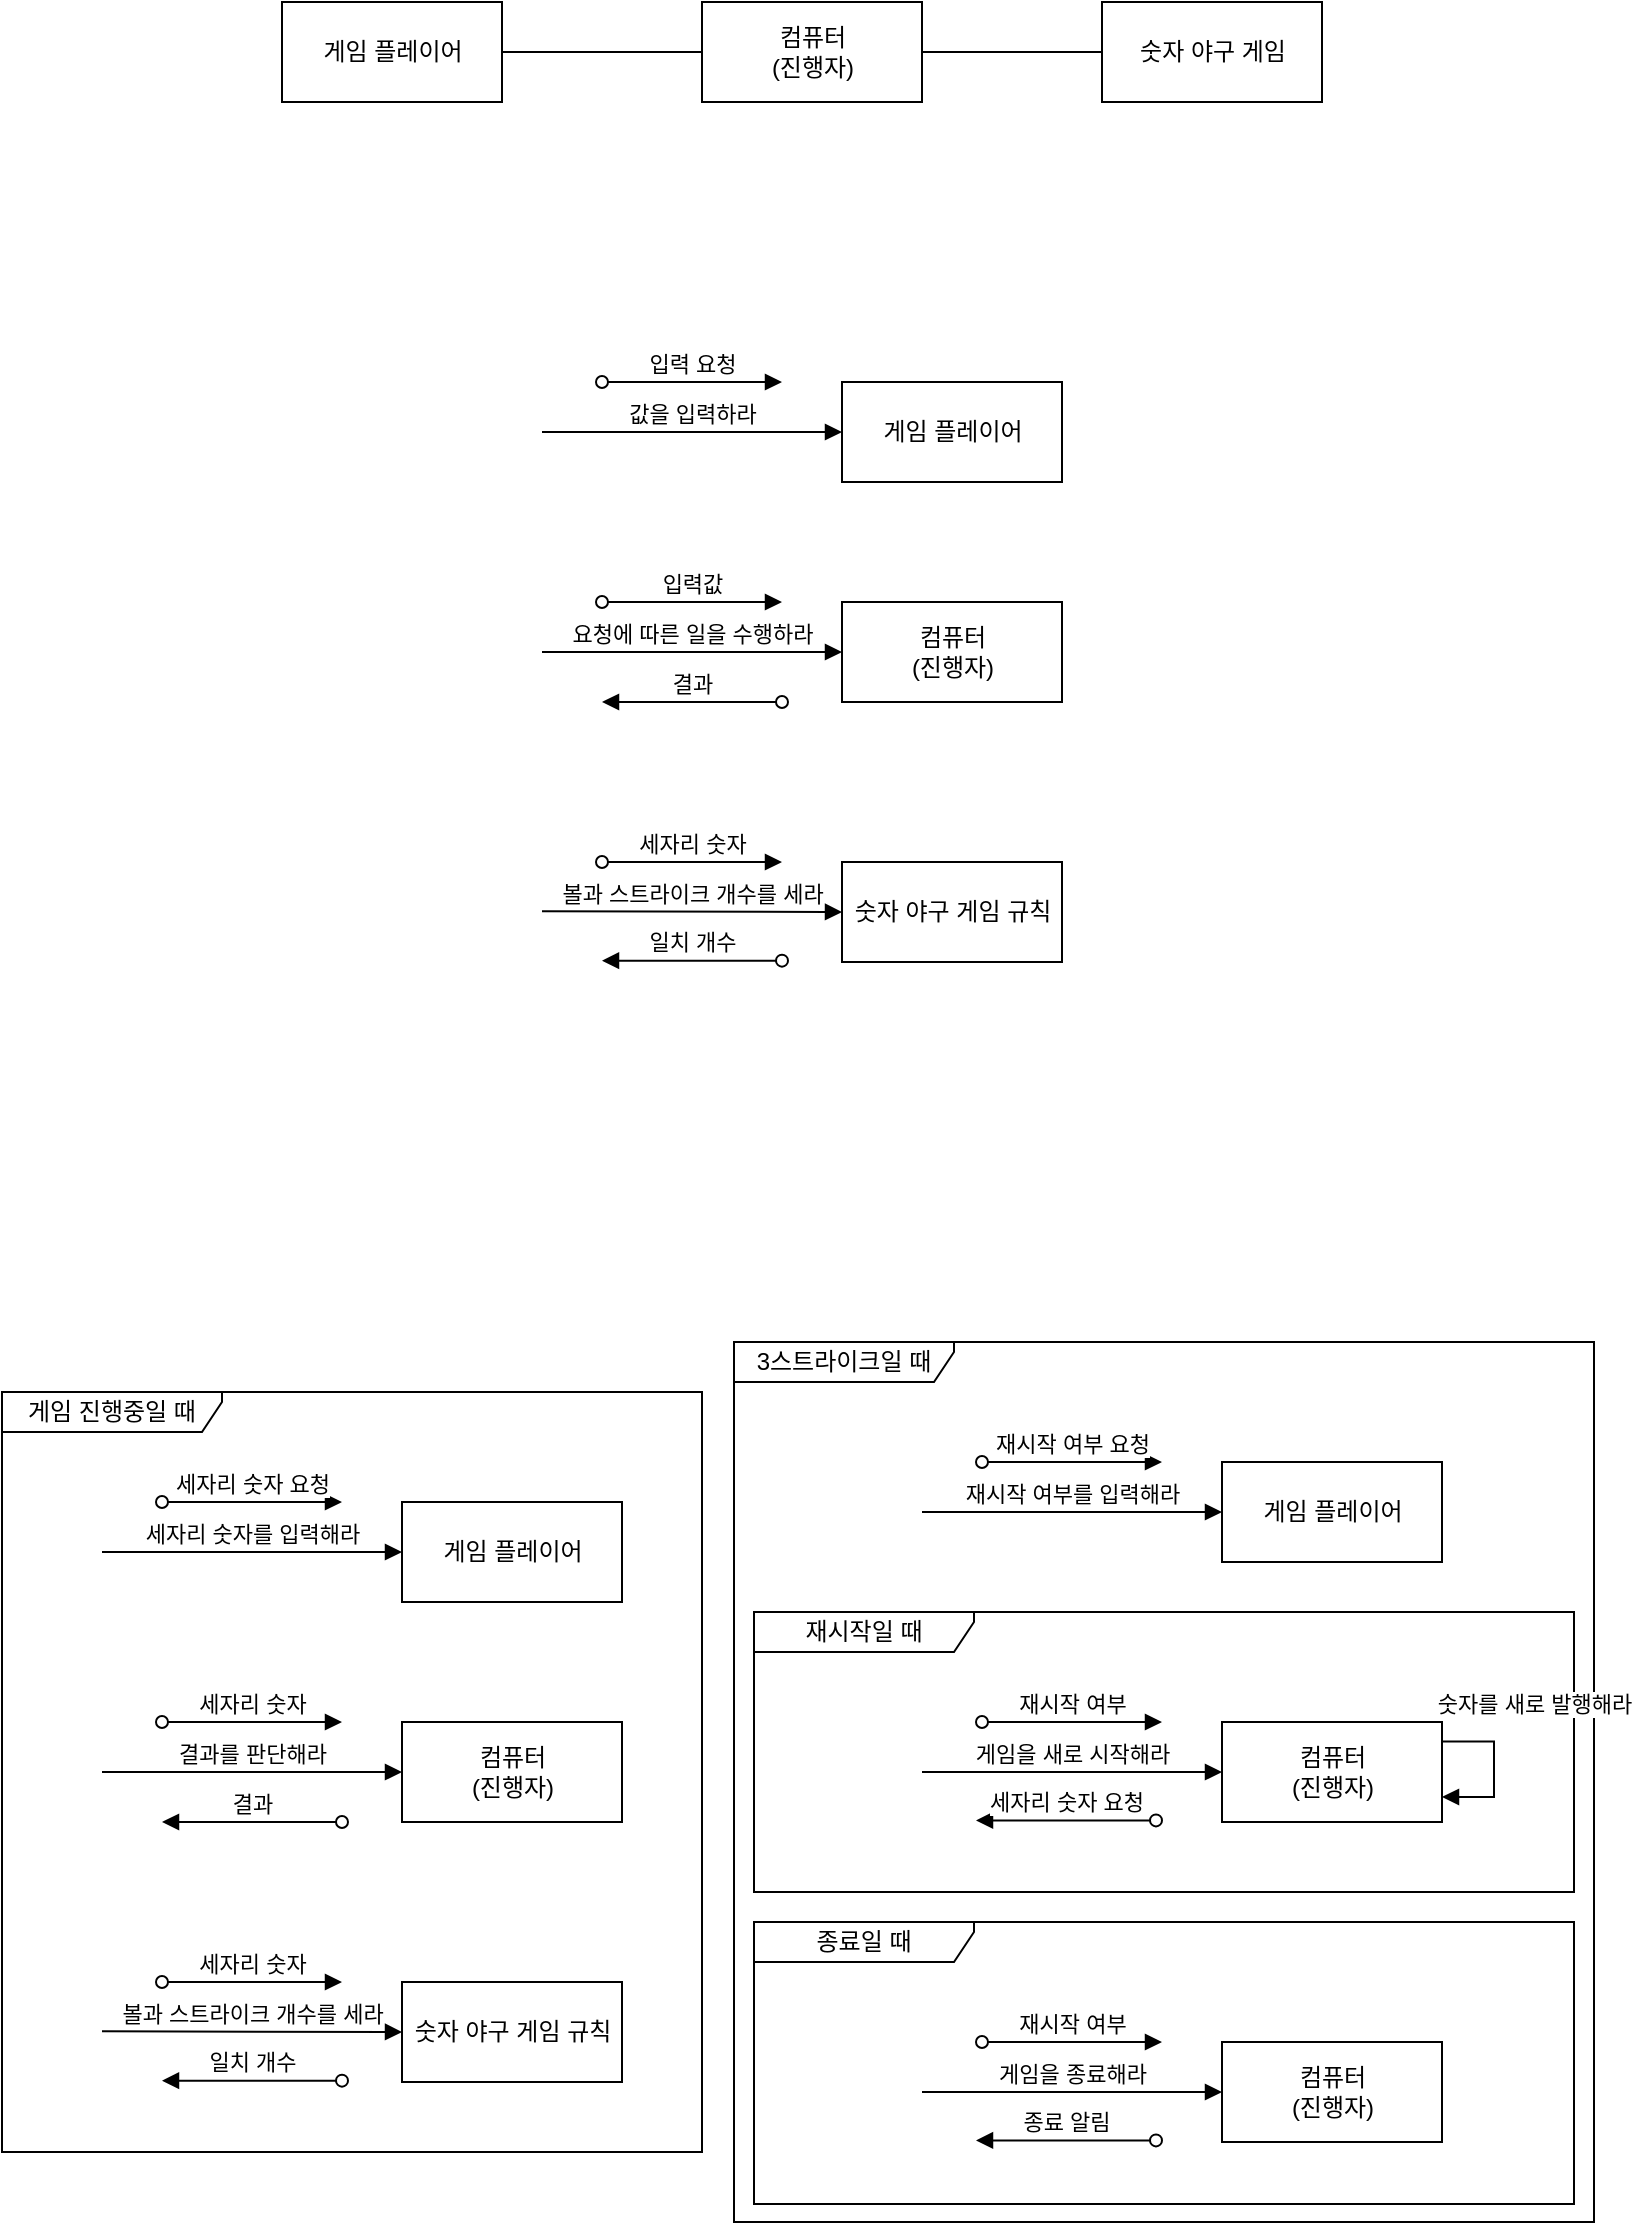 <mxfile version="17.1.5" type="github"><diagram id="E1G6wAUvpFpArO-cec2k" name="협력 관계 (Interface)"><mxGraphModel dx="1183" dy="688" grid="1" gridSize="10" guides="1" tooltips="1" connect="1" arrows="1" fold="1" page="1" pageScale="1" pageWidth="827" pageHeight="1169" math="0" shadow="0"><root><mxCell id="-DoNyV70i_ZIu5RHtjqv-0"/><mxCell id="-DoNyV70i_ZIu5RHtjqv-1" parent="-DoNyV70i_ZIu5RHtjqv-0"/><mxCell id="-DoNyV70i_ZIu5RHtjqv-33" value="3스트라이크일 때" style="shape=umlFrame;whiteSpace=wrap;html=1;width=110;height=20;" vertex="1" parent="-DoNyV70i_ZIu5RHtjqv-1"><mxGeometry x="380" y="700" width="430" height="440" as="geometry"/></mxCell><mxCell id="-DoNyV70i_ZIu5RHtjqv-47" value="재시작일 때" style="shape=umlFrame;whiteSpace=wrap;html=1;width=110;height=20;" vertex="1" parent="-DoNyV70i_ZIu5RHtjqv-1"><mxGeometry x="390" y="835" width="410" height="140" as="geometry"/></mxCell><mxCell id="-DoNyV70i_ZIu5RHtjqv-34" value="게임 진행중일 때" style="shape=umlFrame;whiteSpace=wrap;html=1;width=110;height=20;" vertex="1" parent="-DoNyV70i_ZIu5RHtjqv-1"><mxGeometry x="14" y="725" width="350" height="380" as="geometry"/></mxCell><mxCell id="-DoNyV70i_ZIu5RHtjqv-2" value="게임 플레이어" style="html=1;" vertex="1" parent="-DoNyV70i_ZIu5RHtjqv-1"><mxGeometry x="154" y="30" width="110" height="50" as="geometry"/></mxCell><mxCell id="-DoNyV70i_ZIu5RHtjqv-3" value="컴퓨터&lt;br&gt;(진행자)" style="html=1;" vertex="1" parent="-DoNyV70i_ZIu5RHtjqv-1"><mxGeometry x="364" y="30" width="110" height="50" as="geometry"/></mxCell><mxCell id="-DoNyV70i_ZIu5RHtjqv-4" value="" style="endArrow=none;html=1;rounded=0;exitX=1;exitY=0.5;exitDx=0;exitDy=0;entryX=0;entryY=0.5;entryDx=0;entryDy=0;edgeStyle=orthogonalEdgeStyle;" edge="1" parent="-DoNyV70i_ZIu5RHtjqv-1" source="-DoNyV70i_ZIu5RHtjqv-2" target="-DoNyV70i_ZIu5RHtjqv-3"><mxGeometry width="50" height="50" relative="1" as="geometry"><mxPoint x="454" y="70" as="sourcePoint"/><mxPoint x="504" y="20" as="targetPoint"/></mxGeometry></mxCell><mxCell id="-DoNyV70i_ZIu5RHtjqv-5" value="숫자 야구 게임" style="html=1;" vertex="1" parent="-DoNyV70i_ZIu5RHtjqv-1"><mxGeometry x="564" y="30" width="110" height="50" as="geometry"/></mxCell><mxCell id="-DoNyV70i_ZIu5RHtjqv-6" value="" style="endArrow=none;html=1;rounded=0;exitX=1;exitY=0.5;exitDx=0;exitDy=0;edgeStyle=orthogonalEdgeStyle;entryX=0;entryY=0.5;entryDx=0;entryDy=0;" edge="1" parent="-DoNyV70i_ZIu5RHtjqv-1" source="-DoNyV70i_ZIu5RHtjqv-3" target="-DoNyV70i_ZIu5RHtjqv-5"><mxGeometry width="50" height="50" relative="1" as="geometry"><mxPoint x="274" y="65" as="sourcePoint"/><mxPoint x="554" y="180" as="targetPoint"/></mxGeometry></mxCell><mxCell id="-DoNyV70i_ZIu5RHtjqv-7" value="게임 플레이어" style="html=1;" vertex="1" parent="-DoNyV70i_ZIu5RHtjqv-1"><mxGeometry x="214" y="780" width="110" height="50" as="geometry"/></mxCell><mxCell id="-DoNyV70i_ZIu5RHtjqv-8" value="세자리 숫자를 입력해라" style="html=1;verticalAlign=bottom;endArrow=block;rounded=0;entryX=0;entryY=0.5;entryDx=0;entryDy=0;" edge="1" parent="-DoNyV70i_ZIu5RHtjqv-1" target="-DoNyV70i_ZIu5RHtjqv-7"><mxGeometry width="80" relative="1" as="geometry"><mxPoint x="64" y="805" as="sourcePoint"/><mxPoint x="104" y="770" as="targetPoint"/></mxGeometry></mxCell><mxCell id="-DoNyV70i_ZIu5RHtjqv-10" value="세자리 숫자 요청" style="html=1;verticalAlign=bottom;endArrow=block;rounded=0;startArrow=oval;startFill=0;" edge="1" parent="-DoNyV70i_ZIu5RHtjqv-1"><mxGeometry width="80" relative="1" as="geometry"><mxPoint x="94" y="780" as="sourcePoint"/><mxPoint x="184" y="780" as="targetPoint"/></mxGeometry></mxCell><mxCell id="-DoNyV70i_ZIu5RHtjqv-11" value="컴퓨터&lt;br&gt;(진행자)" style="html=1;" vertex="1" parent="-DoNyV70i_ZIu5RHtjqv-1"><mxGeometry x="214" y="890" width="110" height="50" as="geometry"/></mxCell><mxCell id="-DoNyV70i_ZIu5RHtjqv-12" value="결과를 판단해라" style="html=1;verticalAlign=bottom;endArrow=block;rounded=0;entryX=0;entryY=0.5;entryDx=0;entryDy=0;" edge="1" parent="-DoNyV70i_ZIu5RHtjqv-1" target="-DoNyV70i_ZIu5RHtjqv-11"><mxGeometry width="80" relative="1" as="geometry"><mxPoint x="64" y="915" as="sourcePoint"/><mxPoint x="214" y="914.55" as="targetPoint"/></mxGeometry></mxCell><mxCell id="-DoNyV70i_ZIu5RHtjqv-14" value="세자리 숫자" style="html=1;verticalAlign=bottom;endArrow=block;rounded=0;startArrow=oval;startFill=0;" edge="1" parent="-DoNyV70i_ZIu5RHtjqv-1"><mxGeometry width="80" relative="1" as="geometry"><mxPoint x="94" y="890" as="sourcePoint"/><mxPoint x="184" y="890" as="targetPoint"/></mxGeometry></mxCell><mxCell id="-DoNyV70i_ZIu5RHtjqv-15" value="숫자 야구 게임 규칙" style="html=1;" vertex="1" parent="-DoNyV70i_ZIu5RHtjqv-1"><mxGeometry x="214" y="1020" width="110" height="50" as="geometry"/></mxCell><mxCell id="-DoNyV70i_ZIu5RHtjqv-17" value="볼과 스트라이크 개수를 세라" style="html=1;verticalAlign=bottom;endArrow=block;rounded=0;entryX=0;entryY=0.5;entryDx=0;entryDy=0;" edge="1" parent="-DoNyV70i_ZIu5RHtjqv-1" target="-DoNyV70i_ZIu5RHtjqv-15"><mxGeometry width="80" relative="1" as="geometry"><mxPoint x="64" y="1044.67" as="sourcePoint"/><mxPoint x="214" y="1044.67" as="targetPoint"/></mxGeometry></mxCell><mxCell id="-DoNyV70i_ZIu5RHtjqv-18" value="세자리 숫자" style="html=1;verticalAlign=bottom;endArrow=block;rounded=0;startArrow=oval;startFill=0;" edge="1" parent="-DoNyV70i_ZIu5RHtjqv-1"><mxGeometry width="80" relative="1" as="geometry"><mxPoint x="94" y="1020" as="sourcePoint"/><mxPoint x="184" y="1020" as="targetPoint"/></mxGeometry></mxCell><mxCell id="-DoNyV70i_ZIu5RHtjqv-19" value="결과" style="html=1;verticalAlign=bottom;endArrow=block;rounded=0;startArrow=oval;startFill=0;" edge="1" parent="-DoNyV70i_ZIu5RHtjqv-1"><mxGeometry width="80" relative="1" as="geometry"><mxPoint x="184" y="940" as="sourcePoint"/><mxPoint x="94" y="940" as="targetPoint"/></mxGeometry></mxCell><mxCell id="-DoNyV70i_ZIu5RHtjqv-20" value="일치 개수" style="html=1;verticalAlign=bottom;endArrow=block;rounded=0;startArrow=oval;startFill=0;" edge="1" parent="-DoNyV70i_ZIu5RHtjqv-1"><mxGeometry width="80" relative="1" as="geometry"><mxPoint x="184" y="1069.33" as="sourcePoint"/><mxPoint x="94" y="1069.33" as="targetPoint"/></mxGeometry></mxCell><mxCell id="-DoNyV70i_ZIu5RHtjqv-21" value="게임 플레이어" style="html=1;" vertex="1" parent="-DoNyV70i_ZIu5RHtjqv-1"><mxGeometry x="624" y="760" width="110" height="50" as="geometry"/></mxCell><mxCell id="-DoNyV70i_ZIu5RHtjqv-22" value="재시작 여부를 입력해라" style="html=1;verticalAlign=bottom;endArrow=block;rounded=0;entryX=0;entryY=0.5;entryDx=0;entryDy=0;" edge="1" parent="-DoNyV70i_ZIu5RHtjqv-1" target="-DoNyV70i_ZIu5RHtjqv-21"><mxGeometry width="80" relative="1" as="geometry"><mxPoint x="474" y="785" as="sourcePoint"/><mxPoint x="514" y="750" as="targetPoint"/></mxGeometry></mxCell><mxCell id="-DoNyV70i_ZIu5RHtjqv-23" value="재시작 여부&amp;nbsp;요청" style="html=1;verticalAlign=bottom;endArrow=block;rounded=0;startArrow=oval;startFill=0;" edge="1" parent="-DoNyV70i_ZIu5RHtjqv-1"><mxGeometry width="80" relative="1" as="geometry"><mxPoint x="504" y="760" as="sourcePoint"/><mxPoint x="594" y="760" as="targetPoint"/></mxGeometry></mxCell><mxCell id="-DoNyV70i_ZIu5RHtjqv-24" value="컴퓨터&lt;br&gt;(진행자)" style="html=1;" vertex="1" parent="-DoNyV70i_ZIu5RHtjqv-1"><mxGeometry x="624" y="890" width="110" height="50" as="geometry"/></mxCell><mxCell id="-DoNyV70i_ZIu5RHtjqv-25" value="게임을 새로 시작해라" style="html=1;verticalAlign=bottom;endArrow=block;rounded=0;entryX=0;entryY=0.5;entryDx=0;entryDy=0;" edge="1" parent="-DoNyV70i_ZIu5RHtjqv-1" target="-DoNyV70i_ZIu5RHtjqv-24"><mxGeometry width="80" relative="1" as="geometry"><mxPoint x="474" y="915" as="sourcePoint"/><mxPoint x="624" y="914.55" as="targetPoint"/></mxGeometry></mxCell><mxCell id="-DoNyV70i_ZIu5RHtjqv-26" value="재시작 여부" style="html=1;verticalAlign=bottom;endArrow=block;rounded=0;startArrow=oval;startFill=0;" edge="1" parent="-DoNyV70i_ZIu5RHtjqv-1"><mxGeometry width="80" relative="1" as="geometry"><mxPoint x="504" y="890" as="sourcePoint"/><mxPoint x="594" y="890" as="targetPoint"/></mxGeometry></mxCell><mxCell id="-DoNyV70i_ZIu5RHtjqv-35" value="게임 플레이어" style="html=1;" vertex="1" parent="-DoNyV70i_ZIu5RHtjqv-1"><mxGeometry x="434" y="220" width="110" height="50" as="geometry"/></mxCell><mxCell id="-DoNyV70i_ZIu5RHtjqv-36" value="값을 입력하라" style="html=1;verticalAlign=bottom;endArrow=block;rounded=0;entryX=0;entryY=0.5;entryDx=0;entryDy=0;" edge="1" parent="-DoNyV70i_ZIu5RHtjqv-1" target="-DoNyV70i_ZIu5RHtjqv-35"><mxGeometry width="80" relative="1" as="geometry"><mxPoint x="284" y="245" as="sourcePoint"/><mxPoint x="324" y="210" as="targetPoint"/></mxGeometry></mxCell><mxCell id="-DoNyV70i_ZIu5RHtjqv-37" value="입력 요청" style="html=1;verticalAlign=bottom;endArrow=block;rounded=0;startArrow=oval;startFill=0;" edge="1" parent="-DoNyV70i_ZIu5RHtjqv-1"><mxGeometry width="80" relative="1" as="geometry"><mxPoint x="314" y="220" as="sourcePoint"/><mxPoint x="404" y="220" as="targetPoint"/></mxGeometry></mxCell><mxCell id="-DoNyV70i_ZIu5RHtjqv-38" value="컴퓨터&lt;br&gt;(진행자)" style="html=1;" vertex="1" parent="-DoNyV70i_ZIu5RHtjqv-1"><mxGeometry x="434" y="330" width="110" height="50" as="geometry"/></mxCell><mxCell id="-DoNyV70i_ZIu5RHtjqv-39" value="요청에 따른 일을 수행하라" style="html=1;verticalAlign=bottom;endArrow=block;rounded=0;entryX=0;entryY=0.5;entryDx=0;entryDy=0;" edge="1" parent="-DoNyV70i_ZIu5RHtjqv-1" target="-DoNyV70i_ZIu5RHtjqv-38"><mxGeometry width="80" relative="1" as="geometry"><mxPoint x="284" y="355" as="sourcePoint"/><mxPoint x="434" y="354.55" as="targetPoint"/></mxGeometry></mxCell><mxCell id="-DoNyV70i_ZIu5RHtjqv-40" value="입력값" style="html=1;verticalAlign=bottom;endArrow=block;rounded=0;startArrow=oval;startFill=0;" edge="1" parent="-DoNyV70i_ZIu5RHtjqv-1"><mxGeometry width="80" relative="1" as="geometry"><mxPoint x="314" y="330" as="sourcePoint"/><mxPoint x="404" y="330" as="targetPoint"/></mxGeometry></mxCell><mxCell id="-DoNyV70i_ZIu5RHtjqv-41" value="숫자 야구 게임 규칙" style="html=1;" vertex="1" parent="-DoNyV70i_ZIu5RHtjqv-1"><mxGeometry x="434" y="460" width="110" height="50" as="geometry"/></mxCell><mxCell id="-DoNyV70i_ZIu5RHtjqv-42" value="볼과 스트라이크 개수를 세라" style="html=1;verticalAlign=bottom;endArrow=block;rounded=0;entryX=0;entryY=0.5;entryDx=0;entryDy=0;" edge="1" parent="-DoNyV70i_ZIu5RHtjqv-1" target="-DoNyV70i_ZIu5RHtjqv-41"><mxGeometry width="80" relative="1" as="geometry"><mxPoint x="284" y="484.67" as="sourcePoint"/><mxPoint x="434" y="484.67" as="targetPoint"/></mxGeometry></mxCell><mxCell id="-DoNyV70i_ZIu5RHtjqv-43" value="세자리 숫자" style="html=1;verticalAlign=bottom;endArrow=block;rounded=0;startArrow=oval;startFill=0;" edge="1" parent="-DoNyV70i_ZIu5RHtjqv-1"><mxGeometry width="80" relative="1" as="geometry"><mxPoint x="314" y="460" as="sourcePoint"/><mxPoint x="404" y="460" as="targetPoint"/></mxGeometry></mxCell><mxCell id="-DoNyV70i_ZIu5RHtjqv-44" value="결과" style="html=1;verticalAlign=bottom;endArrow=block;rounded=0;startArrow=oval;startFill=0;" edge="1" parent="-DoNyV70i_ZIu5RHtjqv-1"><mxGeometry width="80" relative="1" as="geometry"><mxPoint x="404" y="380" as="sourcePoint"/><mxPoint x="314" y="380" as="targetPoint"/></mxGeometry></mxCell><mxCell id="-DoNyV70i_ZIu5RHtjqv-45" value="일치 개수" style="html=1;verticalAlign=bottom;endArrow=block;rounded=0;startArrow=oval;startFill=0;" edge="1" parent="-DoNyV70i_ZIu5RHtjqv-1"><mxGeometry width="80" relative="1" as="geometry"><mxPoint x="404" y="509.33" as="sourcePoint"/><mxPoint x="314" y="509.33" as="targetPoint"/></mxGeometry></mxCell><mxCell id="-DoNyV70i_ZIu5RHtjqv-46" value="세자리 숫자 요청" style="html=1;verticalAlign=bottom;endArrow=block;rounded=0;startArrow=oval;startFill=0;" edge="1" parent="-DoNyV70i_ZIu5RHtjqv-1"><mxGeometry width="80" relative="1" as="geometry"><mxPoint x="591" y="939.2" as="sourcePoint"/><mxPoint x="501" y="939.2" as="targetPoint"/></mxGeometry></mxCell><mxCell id="-DoNyV70i_ZIu5RHtjqv-48" value="종료일 때" style="shape=umlFrame;whiteSpace=wrap;html=1;width=110;height=20;" vertex="1" parent="-DoNyV70i_ZIu5RHtjqv-1"><mxGeometry x="390" y="990" width="410" height="141" as="geometry"/></mxCell><mxCell id="-DoNyV70i_ZIu5RHtjqv-52" value="컴퓨터&lt;br&gt;(진행자)" style="html=1;" vertex="1" parent="-DoNyV70i_ZIu5RHtjqv-1"><mxGeometry x="624" y="1050" width="110" height="50" as="geometry"/></mxCell><mxCell id="-DoNyV70i_ZIu5RHtjqv-53" value="게임을 종료해라" style="html=1;verticalAlign=bottom;endArrow=block;rounded=0;entryX=0;entryY=0.5;entryDx=0;entryDy=0;" edge="1" parent="-DoNyV70i_ZIu5RHtjqv-1" target="-DoNyV70i_ZIu5RHtjqv-52"><mxGeometry width="80" relative="1" as="geometry"><mxPoint x="474" y="1075" as="sourcePoint"/><mxPoint x="624" y="1074.55" as="targetPoint"/></mxGeometry></mxCell><mxCell id="-DoNyV70i_ZIu5RHtjqv-54" value="재시작 여부" style="html=1;verticalAlign=bottom;endArrow=block;rounded=0;startArrow=oval;startFill=0;" edge="1" parent="-DoNyV70i_ZIu5RHtjqv-1"><mxGeometry width="80" relative="1" as="geometry"><mxPoint x="504" y="1050" as="sourcePoint"/><mxPoint x="594" y="1050" as="targetPoint"/></mxGeometry></mxCell><mxCell id="-DoNyV70i_ZIu5RHtjqv-55" value="종료 알림" style="html=1;verticalAlign=bottom;endArrow=block;rounded=0;startArrow=oval;startFill=0;" edge="1" parent="-DoNyV70i_ZIu5RHtjqv-1"><mxGeometry width="80" relative="1" as="geometry"><mxPoint x="591" y="1099.2" as="sourcePoint"/><mxPoint x="501" y="1099.2" as="targetPoint"/></mxGeometry></mxCell><mxCell id="-DoNyV70i_ZIu5RHtjqv-56" value="숫자를 새로 발행해라" style="html=1;verticalAlign=bottom;endArrow=block;rounded=0;entryX=1;entryY=0.75;entryDx=0;entryDy=0;exitX=1.002;exitY=0.196;exitDx=0;exitDy=0;edgeStyle=elbowEdgeStyle;exitPerimeter=0;" edge="1" parent="-DoNyV70i_ZIu5RHtjqv-1" source="-DoNyV70i_ZIu5RHtjqv-24" target="-DoNyV70i_ZIu5RHtjqv-24"><mxGeometry x="-0.351" y="22" width="80" relative="1" as="geometry"><mxPoint x="710" y="914.74" as="sourcePoint"/><mxPoint x="860.0" y="914.74" as="targetPoint"/><Array as="points"><mxPoint x="760" y="920"/><mxPoint x="760" y="900"/></Array><mxPoint x="-2" y="-10" as="offset"/></mxGeometry></mxCell></root></mxGraphModel></diagram></mxfile>